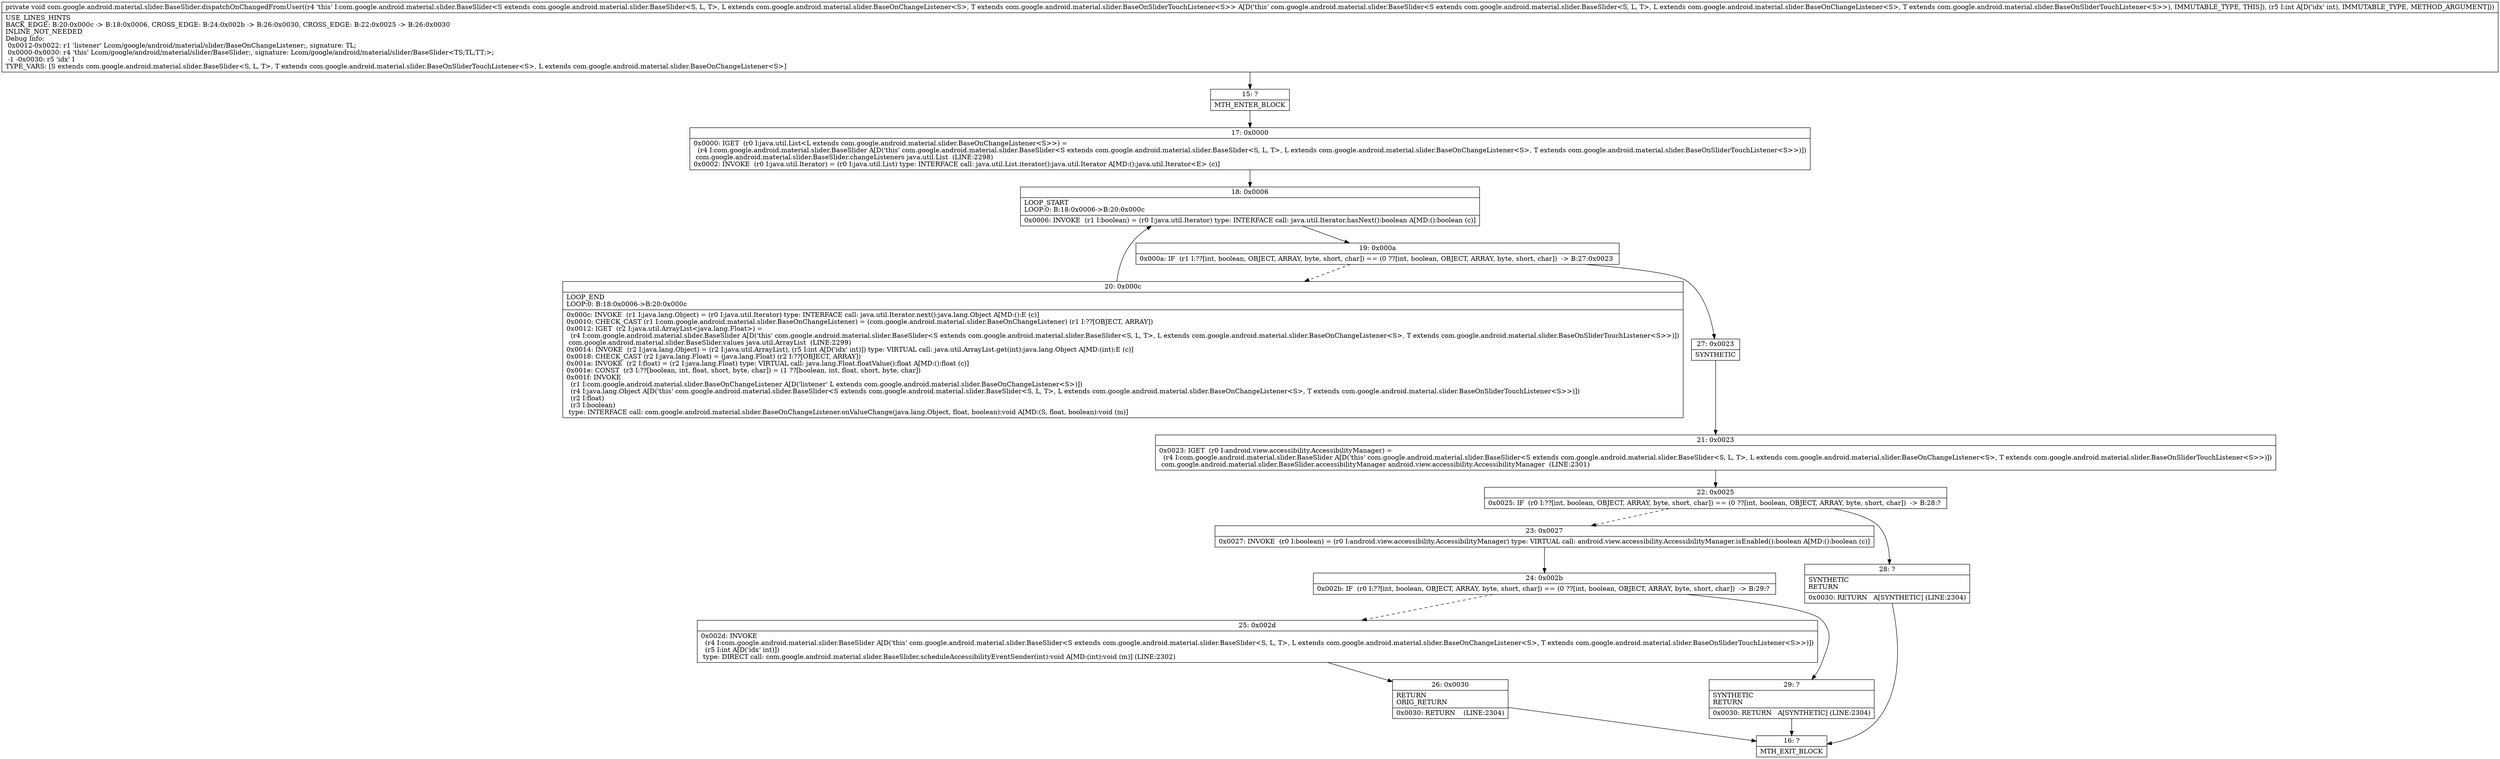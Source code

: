 digraph "CFG forcom.google.android.material.slider.BaseSlider.dispatchOnChangedFromUser(I)V" {
Node_15 [shape=record,label="{15\:\ ?|MTH_ENTER_BLOCK\l}"];
Node_17 [shape=record,label="{17\:\ 0x0000|0x0000: IGET  (r0 I:java.util.List\<L extends com.google.android.material.slider.BaseOnChangeListener\<S\>\>) = \l  (r4 I:com.google.android.material.slider.BaseSlider A[D('this' com.google.android.material.slider.BaseSlider\<S extends com.google.android.material.slider.BaseSlider\<S, L, T\>, L extends com.google.android.material.slider.BaseOnChangeListener\<S\>, T extends com.google.android.material.slider.BaseOnSliderTouchListener\<S\>\>)])\l com.google.android.material.slider.BaseSlider.changeListeners java.util.List  (LINE:2298)\l0x0002: INVOKE  (r0 I:java.util.Iterator) = (r0 I:java.util.List) type: INTERFACE call: java.util.List.iterator():java.util.Iterator A[MD:():java.util.Iterator\<E\> (c)]\l}"];
Node_18 [shape=record,label="{18\:\ 0x0006|LOOP_START\lLOOP:0: B:18:0x0006\-\>B:20:0x000c\l|0x0006: INVOKE  (r1 I:boolean) = (r0 I:java.util.Iterator) type: INTERFACE call: java.util.Iterator.hasNext():boolean A[MD:():boolean (c)]\l}"];
Node_19 [shape=record,label="{19\:\ 0x000a|0x000a: IF  (r1 I:??[int, boolean, OBJECT, ARRAY, byte, short, char]) == (0 ??[int, boolean, OBJECT, ARRAY, byte, short, char])  \-\> B:27:0x0023 \l}"];
Node_20 [shape=record,label="{20\:\ 0x000c|LOOP_END\lLOOP:0: B:18:0x0006\-\>B:20:0x000c\l|0x000c: INVOKE  (r1 I:java.lang.Object) = (r0 I:java.util.Iterator) type: INTERFACE call: java.util.Iterator.next():java.lang.Object A[MD:():E (c)]\l0x0010: CHECK_CAST (r1 I:com.google.android.material.slider.BaseOnChangeListener) = (com.google.android.material.slider.BaseOnChangeListener) (r1 I:??[OBJECT, ARRAY]) \l0x0012: IGET  (r2 I:java.util.ArrayList\<java.lang.Float\>) = \l  (r4 I:com.google.android.material.slider.BaseSlider A[D('this' com.google.android.material.slider.BaseSlider\<S extends com.google.android.material.slider.BaseSlider\<S, L, T\>, L extends com.google.android.material.slider.BaseOnChangeListener\<S\>, T extends com.google.android.material.slider.BaseOnSliderTouchListener\<S\>\>)])\l com.google.android.material.slider.BaseSlider.values java.util.ArrayList  (LINE:2299)\l0x0014: INVOKE  (r2 I:java.lang.Object) = (r2 I:java.util.ArrayList), (r5 I:int A[D('idx' int)]) type: VIRTUAL call: java.util.ArrayList.get(int):java.lang.Object A[MD:(int):E (c)]\l0x0018: CHECK_CAST (r2 I:java.lang.Float) = (java.lang.Float) (r2 I:??[OBJECT, ARRAY]) \l0x001a: INVOKE  (r2 I:float) = (r2 I:java.lang.Float) type: VIRTUAL call: java.lang.Float.floatValue():float A[MD:():float (c)]\l0x001e: CONST  (r3 I:??[boolean, int, float, short, byte, char]) = (1 ??[boolean, int, float, short, byte, char]) \l0x001f: INVOKE  \l  (r1 I:com.google.android.material.slider.BaseOnChangeListener A[D('listener' L extends com.google.android.material.slider.BaseOnChangeListener\<S\>)])\l  (r4 I:java.lang.Object A[D('this' com.google.android.material.slider.BaseSlider\<S extends com.google.android.material.slider.BaseSlider\<S, L, T\>, L extends com.google.android.material.slider.BaseOnChangeListener\<S\>, T extends com.google.android.material.slider.BaseOnSliderTouchListener\<S\>\>)])\l  (r2 I:float)\l  (r3 I:boolean)\l type: INTERFACE call: com.google.android.material.slider.BaseOnChangeListener.onValueChange(java.lang.Object, float, boolean):void A[MD:(S, float, boolean):void (m)]\l}"];
Node_27 [shape=record,label="{27\:\ 0x0023|SYNTHETIC\l}"];
Node_21 [shape=record,label="{21\:\ 0x0023|0x0023: IGET  (r0 I:android.view.accessibility.AccessibilityManager) = \l  (r4 I:com.google.android.material.slider.BaseSlider A[D('this' com.google.android.material.slider.BaseSlider\<S extends com.google.android.material.slider.BaseSlider\<S, L, T\>, L extends com.google.android.material.slider.BaseOnChangeListener\<S\>, T extends com.google.android.material.slider.BaseOnSliderTouchListener\<S\>\>)])\l com.google.android.material.slider.BaseSlider.accessibilityManager android.view.accessibility.AccessibilityManager  (LINE:2301)\l}"];
Node_22 [shape=record,label="{22\:\ 0x0025|0x0025: IF  (r0 I:??[int, boolean, OBJECT, ARRAY, byte, short, char]) == (0 ??[int, boolean, OBJECT, ARRAY, byte, short, char])  \-\> B:28:? \l}"];
Node_23 [shape=record,label="{23\:\ 0x0027|0x0027: INVOKE  (r0 I:boolean) = (r0 I:android.view.accessibility.AccessibilityManager) type: VIRTUAL call: android.view.accessibility.AccessibilityManager.isEnabled():boolean A[MD:():boolean (c)]\l}"];
Node_24 [shape=record,label="{24\:\ 0x002b|0x002b: IF  (r0 I:??[int, boolean, OBJECT, ARRAY, byte, short, char]) == (0 ??[int, boolean, OBJECT, ARRAY, byte, short, char])  \-\> B:29:? \l}"];
Node_25 [shape=record,label="{25\:\ 0x002d|0x002d: INVOKE  \l  (r4 I:com.google.android.material.slider.BaseSlider A[D('this' com.google.android.material.slider.BaseSlider\<S extends com.google.android.material.slider.BaseSlider\<S, L, T\>, L extends com.google.android.material.slider.BaseOnChangeListener\<S\>, T extends com.google.android.material.slider.BaseOnSliderTouchListener\<S\>\>)])\l  (r5 I:int A[D('idx' int)])\l type: DIRECT call: com.google.android.material.slider.BaseSlider.scheduleAccessibilityEventSender(int):void A[MD:(int):void (m)] (LINE:2302)\l}"];
Node_26 [shape=record,label="{26\:\ 0x0030|RETURN\lORIG_RETURN\l|0x0030: RETURN    (LINE:2304)\l}"];
Node_16 [shape=record,label="{16\:\ ?|MTH_EXIT_BLOCK\l}"];
Node_29 [shape=record,label="{29\:\ ?|SYNTHETIC\lRETURN\l|0x0030: RETURN   A[SYNTHETIC] (LINE:2304)\l}"];
Node_28 [shape=record,label="{28\:\ ?|SYNTHETIC\lRETURN\l|0x0030: RETURN   A[SYNTHETIC] (LINE:2304)\l}"];
MethodNode[shape=record,label="{private void com.google.android.material.slider.BaseSlider.dispatchOnChangedFromUser((r4 'this' I:com.google.android.material.slider.BaseSlider\<S extends com.google.android.material.slider.BaseSlider\<S, L, T\>, L extends com.google.android.material.slider.BaseOnChangeListener\<S\>, T extends com.google.android.material.slider.BaseOnSliderTouchListener\<S\>\> A[D('this' com.google.android.material.slider.BaseSlider\<S extends com.google.android.material.slider.BaseSlider\<S, L, T\>, L extends com.google.android.material.slider.BaseOnChangeListener\<S\>, T extends com.google.android.material.slider.BaseOnSliderTouchListener\<S\>\>), IMMUTABLE_TYPE, THIS]), (r5 I:int A[D('idx' int), IMMUTABLE_TYPE, METHOD_ARGUMENT]))  | USE_LINES_HINTS\lBACK_EDGE: B:20:0x000c \-\> B:18:0x0006, CROSS_EDGE: B:24:0x002b \-\> B:26:0x0030, CROSS_EDGE: B:22:0x0025 \-\> B:26:0x0030\lINLINE_NOT_NEEDED\lDebug Info:\l  0x0012\-0x0022: r1 'listener' Lcom\/google\/android\/material\/slider\/BaseOnChangeListener;, signature: TL;\l  0x0000\-0x0030: r4 'this' Lcom\/google\/android\/material\/slider\/BaseSlider;, signature: Lcom\/google\/android\/material\/slider\/BaseSlider\<TS;TL;TT;\>;\l  \-1 \-0x0030: r5 'idx' I\lTYPE_VARS: [S extends com.google.android.material.slider.BaseSlider\<S, L, T\>, T extends com.google.android.material.slider.BaseOnSliderTouchListener\<S\>, L extends com.google.android.material.slider.BaseOnChangeListener\<S\>]\l}"];
MethodNode -> Node_15;Node_15 -> Node_17;
Node_17 -> Node_18;
Node_18 -> Node_19;
Node_19 -> Node_20[style=dashed];
Node_19 -> Node_27;
Node_20 -> Node_18;
Node_27 -> Node_21;
Node_21 -> Node_22;
Node_22 -> Node_23[style=dashed];
Node_22 -> Node_28;
Node_23 -> Node_24;
Node_24 -> Node_25[style=dashed];
Node_24 -> Node_29;
Node_25 -> Node_26;
Node_26 -> Node_16;
Node_29 -> Node_16;
Node_28 -> Node_16;
}

